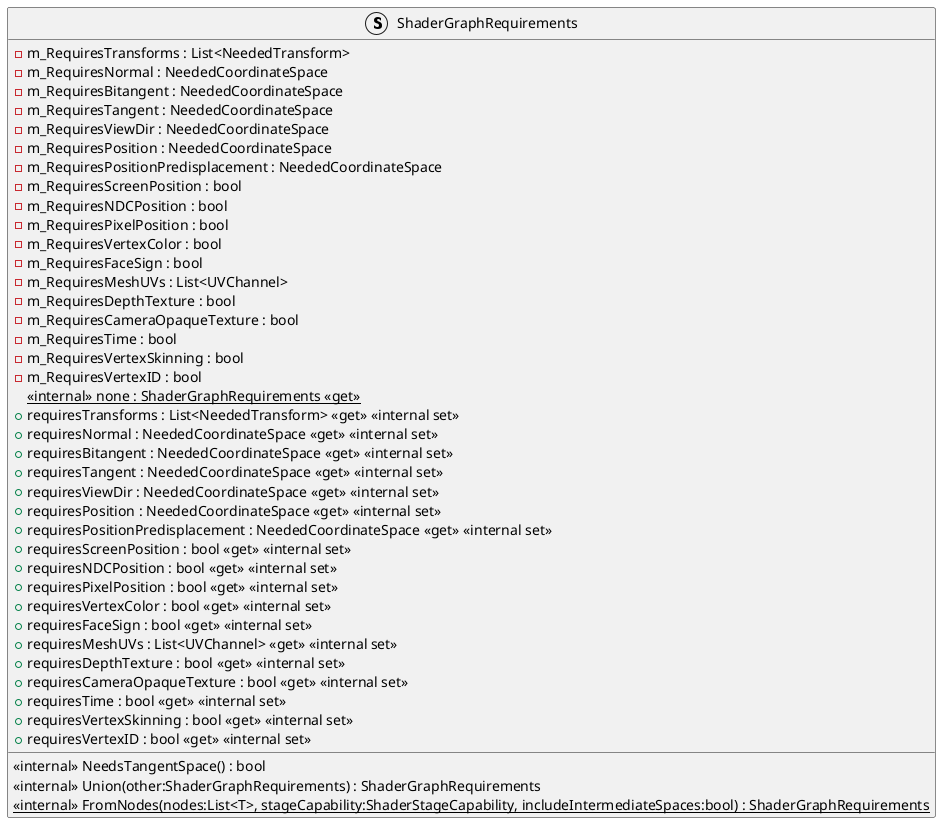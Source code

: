 @startuml
struct ShaderGraphRequirements {
    - m_RequiresTransforms : List<NeededTransform>
    - m_RequiresNormal : NeededCoordinateSpace
    - m_RequiresBitangent : NeededCoordinateSpace
    - m_RequiresTangent : NeededCoordinateSpace
    - m_RequiresViewDir : NeededCoordinateSpace
    - m_RequiresPosition : NeededCoordinateSpace
    - m_RequiresPositionPredisplacement : NeededCoordinateSpace
    - m_RequiresScreenPosition : bool
    - m_RequiresNDCPosition : bool
    - m_RequiresPixelPosition : bool
    - m_RequiresVertexColor : bool
    - m_RequiresFaceSign : bool
    - m_RequiresMeshUVs : List<UVChannel>
    - m_RequiresDepthTexture : bool
    - m_RequiresCameraOpaqueTexture : bool
    - m_RequiresTime : bool
    - m_RequiresVertexSkinning : bool
    - m_RequiresVertexID : bool
    <<internal>> {static} none : ShaderGraphRequirements <<get>>
    + requiresTransforms : List<NeededTransform> <<get>> <<internal set>>
    + requiresNormal : NeededCoordinateSpace <<get>> <<internal set>>
    + requiresBitangent : NeededCoordinateSpace <<get>> <<internal set>>
    + requiresTangent : NeededCoordinateSpace <<get>> <<internal set>>
    + requiresViewDir : NeededCoordinateSpace <<get>> <<internal set>>
    + requiresPosition : NeededCoordinateSpace <<get>> <<internal set>>
    + requiresPositionPredisplacement : NeededCoordinateSpace <<get>> <<internal set>>
    + requiresScreenPosition : bool <<get>> <<internal set>>
    + requiresNDCPosition : bool <<get>> <<internal set>>
    + requiresPixelPosition : bool <<get>> <<internal set>>
    + requiresVertexColor : bool <<get>> <<internal set>>
    + requiresFaceSign : bool <<get>> <<internal set>>
    + requiresMeshUVs : List<UVChannel> <<get>> <<internal set>>
    + requiresDepthTexture : bool <<get>> <<internal set>>
    + requiresCameraOpaqueTexture : bool <<get>> <<internal set>>
    + requiresTime : bool <<get>> <<internal set>>
    + requiresVertexSkinning : bool <<get>> <<internal set>>
    + requiresVertexID : bool <<get>> <<internal set>>
    <<internal>> NeedsTangentSpace() : bool
    <<internal>> Union(other:ShaderGraphRequirements) : ShaderGraphRequirements
    <<internal>> {static} FromNodes(nodes:List<T>, stageCapability:ShaderStageCapability, includeIntermediateSpaces:bool) : ShaderGraphRequirements
}
@enduml
